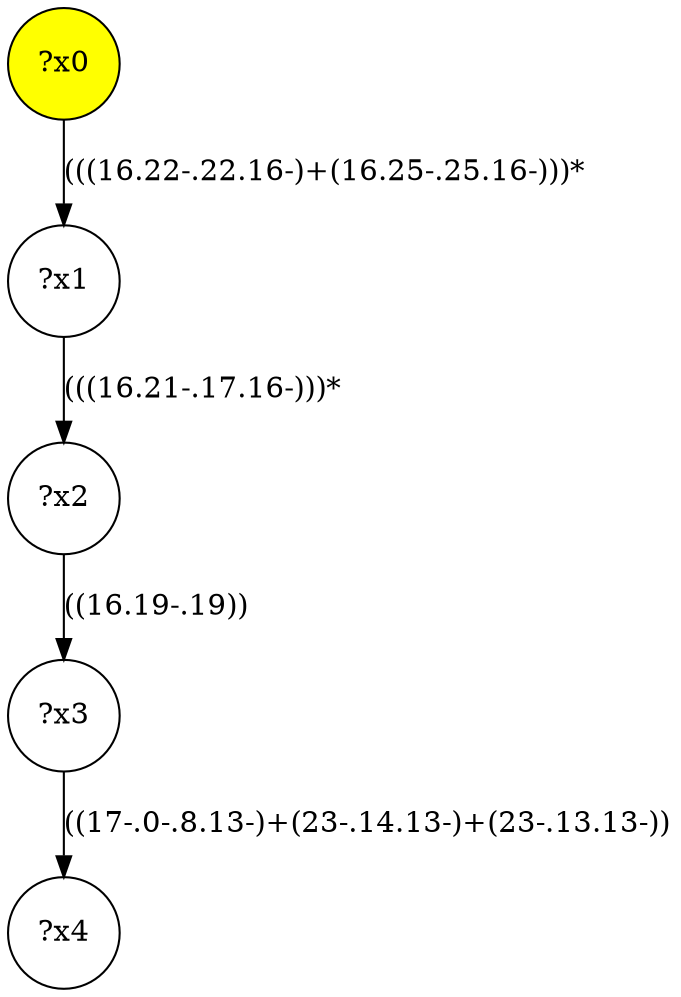 digraph g {
	x0 [fillcolor="yellow", style="filled," shape=circle, label="?x0"];
	x1 [shape=circle, label="?x1"];
	x0 -> x1 [label="(((16.22-.22.16-)+(16.25-.25.16-)))*"];
	x2 [shape=circle, label="?x2"];
	x1 -> x2 [label="(((16.21-.17.16-)))*"];
	x3 [shape=circle, label="?x3"];
	x2 -> x3 [label="((16.19-.19))"];
	x4 [shape=circle, label="?x4"];
	x3 -> x4 [label="((17-.0-.8.13-)+(23-.14.13-)+(23-.13.13-))"];
}
